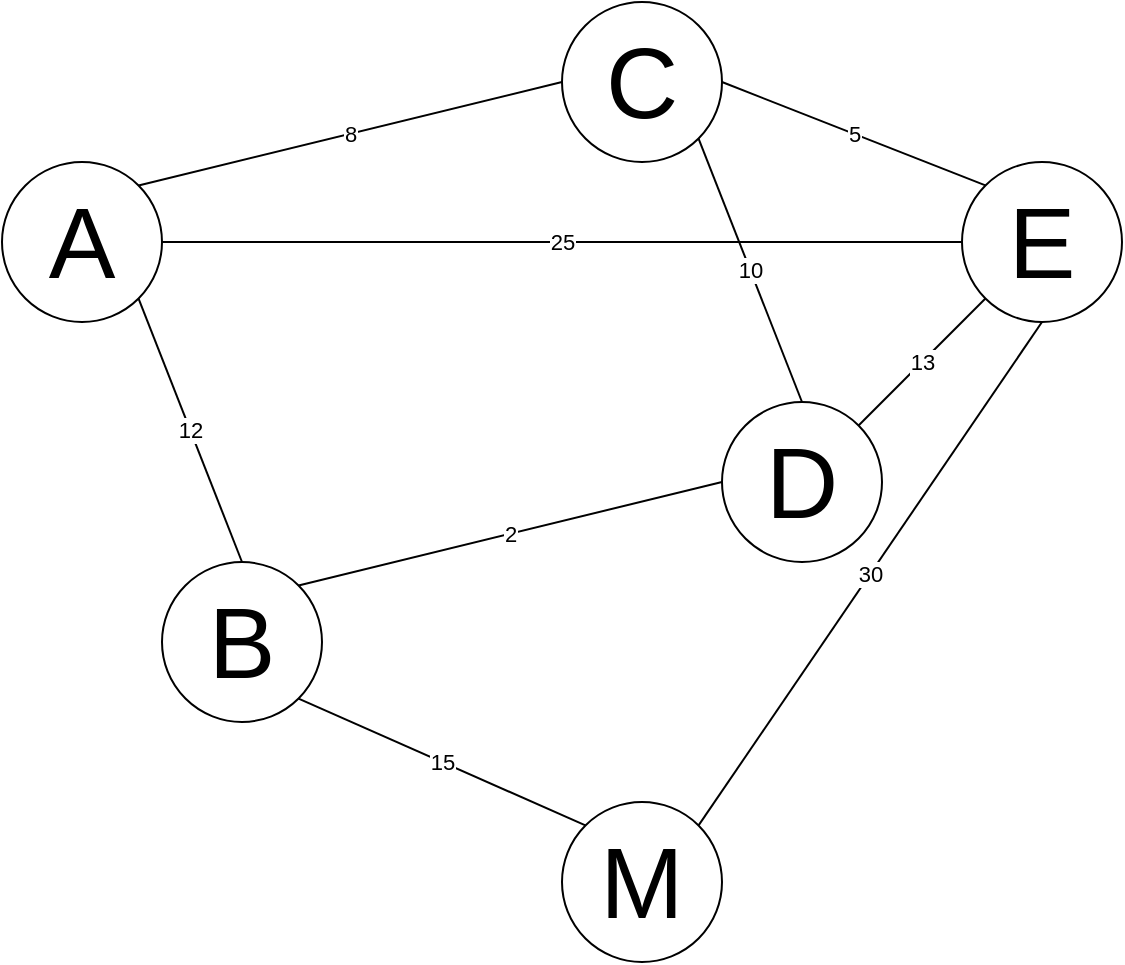 <mxfile version="12.9.11" type="device"><diagram id="8rEfHqioFSgLn0UBF3U5" name="Page-1"><mxGraphModel dx="868" dy="522" grid="1" gridSize="10" guides="1" tooltips="1" connect="1" arrows="1" fold="1" page="1" pageScale="1" pageWidth="827" pageHeight="1169" math="0" shadow="0"><root><mxCell id="0"/><mxCell id="1" parent="0"/><mxCell id="BzqZQkUtVsqzBfOpBxEG-1" value="&lt;font style=&quot;font-size: 50px&quot;&gt;A&lt;/font&gt;" style="ellipse;whiteSpace=wrap;html=1;aspect=fixed;" vertex="1" parent="1"><mxGeometry x="120" y="120" width="80" height="80" as="geometry"/></mxCell><mxCell id="BzqZQkUtVsqzBfOpBxEG-2" value="&lt;font style=&quot;font-size: 50px&quot;&gt;C&lt;/font&gt;" style="ellipse;whiteSpace=wrap;html=1;aspect=fixed;" vertex="1" parent="1"><mxGeometry x="400" y="40" width="80" height="80" as="geometry"/></mxCell><mxCell id="BzqZQkUtVsqzBfOpBxEG-3" value="&lt;span style=&quot;font-size: 50px&quot;&gt;B&lt;/span&gt;" style="ellipse;whiteSpace=wrap;html=1;aspect=fixed;" vertex="1" parent="1"><mxGeometry x="200" y="320" width="80" height="80" as="geometry"/></mxCell><mxCell id="BzqZQkUtVsqzBfOpBxEG-4" value="&lt;font style=&quot;font-size: 50px&quot;&gt;D&lt;/font&gt;" style="ellipse;whiteSpace=wrap;html=1;aspect=fixed;" vertex="1" parent="1"><mxGeometry x="480" y="240" width="80" height="80" as="geometry"/></mxCell><mxCell id="BzqZQkUtVsqzBfOpBxEG-6" value="&lt;font style=&quot;font-size: 50px&quot;&gt;E&lt;/font&gt;" style="ellipse;whiteSpace=wrap;html=1;aspect=fixed;" vertex="1" parent="1"><mxGeometry x="600" y="120" width="80" height="80" as="geometry"/></mxCell><mxCell id="BzqZQkUtVsqzBfOpBxEG-7" value="&lt;font style=&quot;font-size: 50px&quot;&gt;M&lt;/font&gt;" style="ellipse;whiteSpace=wrap;html=1;aspect=fixed;" vertex="1" parent="1"><mxGeometry x="400" y="440" width="80" height="80" as="geometry"/></mxCell><mxCell id="BzqZQkUtVsqzBfOpBxEG-9" value="12" style="endArrow=none;html=1;entryX=1;entryY=1;entryDx=0;entryDy=0;exitX=0.5;exitY=0;exitDx=0;exitDy=0;" edge="1" parent="1" source="BzqZQkUtVsqzBfOpBxEG-3" target="BzqZQkUtVsqzBfOpBxEG-1"><mxGeometry width="50" height="50" relative="1" as="geometry"><mxPoint x="80" y="330" as="sourcePoint"/><mxPoint x="130" y="280" as="targetPoint"/></mxGeometry></mxCell><mxCell id="BzqZQkUtVsqzBfOpBxEG-10" value="8" style="endArrow=none;html=1;exitX=1;exitY=0;exitDx=0;exitDy=0;entryX=0;entryY=0.5;entryDx=0;entryDy=0;" edge="1" parent="1" source="BzqZQkUtVsqzBfOpBxEG-1" target="BzqZQkUtVsqzBfOpBxEG-2"><mxGeometry width="50" height="50" relative="1" as="geometry"><mxPoint x="350" y="230" as="sourcePoint"/><mxPoint x="400" y="180" as="targetPoint"/></mxGeometry></mxCell><mxCell id="BzqZQkUtVsqzBfOpBxEG-11" value="2" style="endArrow=none;html=1;exitX=1;exitY=0;exitDx=0;exitDy=0;entryX=0;entryY=0.5;entryDx=0;entryDy=0;" edge="1" parent="1" source="BzqZQkUtVsqzBfOpBxEG-3" target="BzqZQkUtVsqzBfOpBxEG-4"><mxGeometry width="50" height="50" relative="1" as="geometry"><mxPoint x="320" y="250" as="sourcePoint"/><mxPoint x="370" y="200" as="targetPoint"/></mxGeometry></mxCell><mxCell id="BzqZQkUtVsqzBfOpBxEG-12" value="10" style="endArrow=none;html=1;entryX=1;entryY=1;entryDx=0;entryDy=0;exitX=0.5;exitY=0;exitDx=0;exitDy=0;" edge="1" parent="1" source="BzqZQkUtVsqzBfOpBxEG-4" target="BzqZQkUtVsqzBfOpBxEG-2"><mxGeometry width="50" height="50" relative="1" as="geometry"><mxPoint x="280" y="280" as="sourcePoint"/><mxPoint x="330" y="230" as="targetPoint"/></mxGeometry></mxCell><mxCell id="BzqZQkUtVsqzBfOpBxEG-13" value="5" style="endArrow=none;html=1;exitX=1;exitY=0.5;exitDx=0;exitDy=0;entryX=0;entryY=0;entryDx=0;entryDy=0;" edge="1" parent="1" source="BzqZQkUtVsqzBfOpBxEG-2" target="BzqZQkUtVsqzBfOpBxEG-6"><mxGeometry width="50" height="50" relative="1" as="geometry"><mxPoint x="530" y="120" as="sourcePoint"/><mxPoint x="580" y="70" as="targetPoint"/></mxGeometry></mxCell><mxCell id="BzqZQkUtVsqzBfOpBxEG-14" value="13" style="endArrow=none;html=1;entryX=0;entryY=1;entryDx=0;entryDy=0;exitX=1;exitY=0;exitDx=0;exitDy=0;" edge="1" parent="1" source="BzqZQkUtVsqzBfOpBxEG-4" target="BzqZQkUtVsqzBfOpBxEG-6"><mxGeometry width="50" height="50" relative="1" as="geometry"><mxPoint x="610" y="320" as="sourcePoint"/><mxPoint x="660" y="270" as="targetPoint"/></mxGeometry></mxCell><mxCell id="BzqZQkUtVsqzBfOpBxEG-15" value="30" style="endArrow=none;html=1;entryX=0.5;entryY=1;entryDx=0;entryDy=0;exitX=1;exitY=0;exitDx=0;exitDy=0;" edge="1" parent="1" source="BzqZQkUtVsqzBfOpBxEG-7" target="BzqZQkUtVsqzBfOpBxEG-6"><mxGeometry width="50" height="50" relative="1" as="geometry"><mxPoint x="590" y="430" as="sourcePoint"/><mxPoint x="640" y="380" as="targetPoint"/></mxGeometry></mxCell><mxCell id="BzqZQkUtVsqzBfOpBxEG-16" value="15" style="endArrow=none;html=1;entryX=1;entryY=1;entryDx=0;entryDy=0;exitX=0;exitY=0;exitDx=0;exitDy=0;" edge="1" parent="1" source="BzqZQkUtVsqzBfOpBxEG-7" target="BzqZQkUtVsqzBfOpBxEG-3"><mxGeometry width="50" height="50" relative="1" as="geometry"><mxPoint x="260" y="500" as="sourcePoint"/><mxPoint x="310" y="450" as="targetPoint"/></mxGeometry></mxCell><mxCell id="BzqZQkUtVsqzBfOpBxEG-17" value="25" style="endArrow=none;html=1;exitX=1;exitY=0.5;exitDx=0;exitDy=0;entryX=0;entryY=0.5;entryDx=0;entryDy=0;" edge="1" parent="1" source="BzqZQkUtVsqzBfOpBxEG-1" target="BzqZQkUtVsqzBfOpBxEG-6"><mxGeometry width="50" height="50" relative="1" as="geometry"><mxPoint x="290" y="270" as="sourcePoint"/><mxPoint x="340" y="220" as="targetPoint"/></mxGeometry></mxCell></root></mxGraphModel></diagram></mxfile>